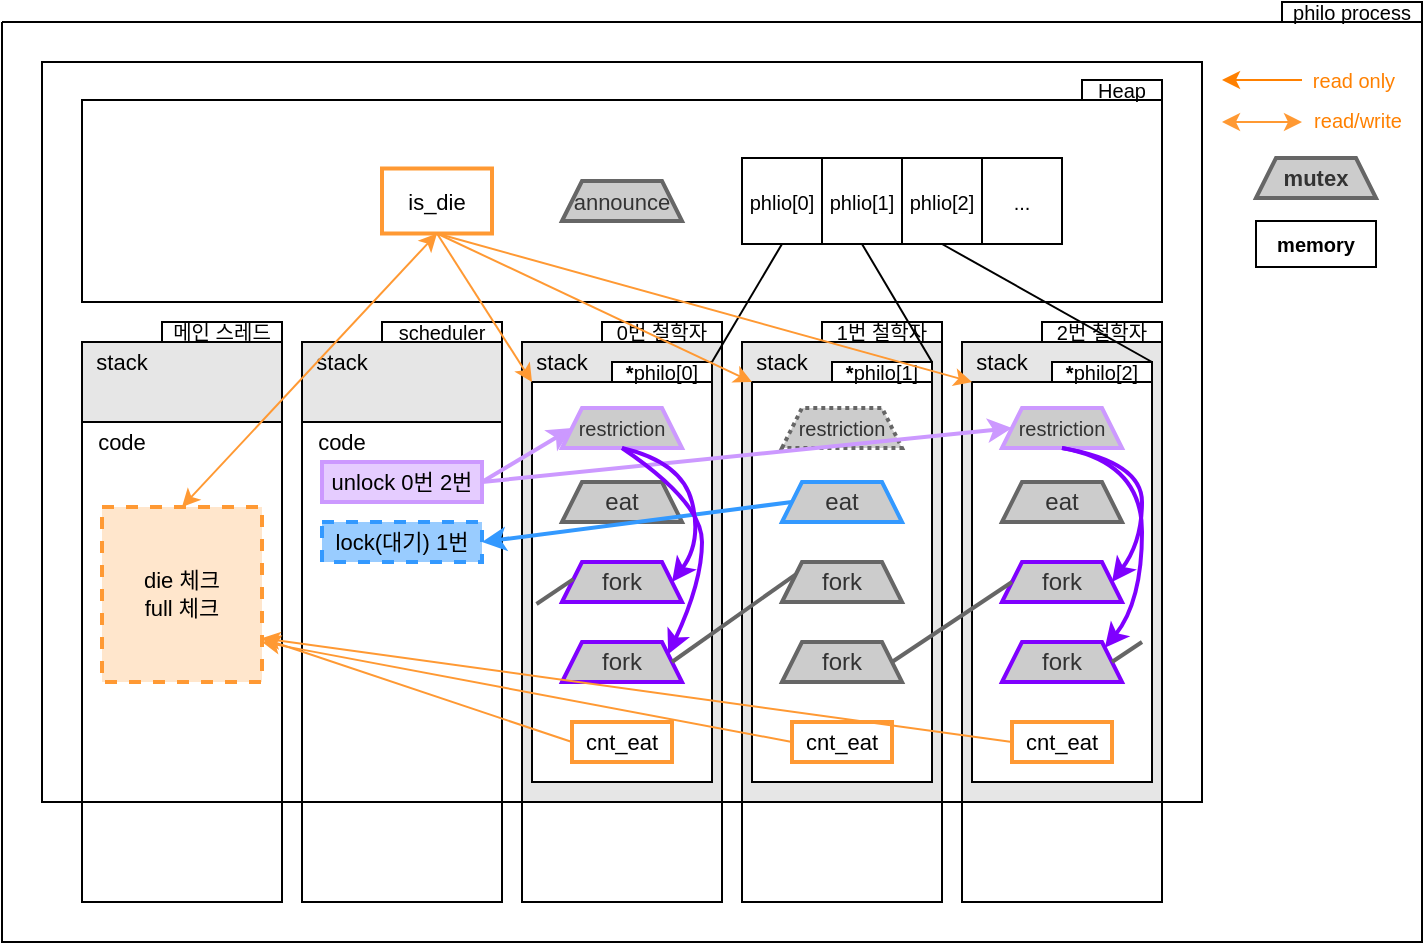 <mxfile version="16.6.4" type="device"><diagram id="tbqiE4dbGTn-jO08lg78" name="Page-1"><mxGraphModel dx="1613" dy="415" grid="1" gridSize="10" guides="1" tooltips="1" connect="1" arrows="1" fold="1" page="1" pageScale="1" pageWidth="827" pageHeight="1169" math="0" shadow="0"><root><mxCell id="0"/><mxCell id="1" parent="0"/><mxCell id="xR-c-VvxrOip-rtL6C1P-1" value="" style="swimlane;startSize=0;fillColor=none;" parent="1" vertex="1"><mxGeometry x="-80" y="30" width="710" height="460" as="geometry"/></mxCell><mxCell id="xR-c-VvxrOip-rtL6C1P-2" value="" style="rounded=0;whiteSpace=wrap;html=1;" parent="xR-c-VvxrOip-rtL6C1P-1" vertex="1"><mxGeometry x="20" y="20" width="580" height="370" as="geometry"/></mxCell><mxCell id="xR-c-VvxrOip-rtL6C1P-21" value="" style="rounded=0;whiteSpace=wrap;html=1;fillColor=default;" parent="xR-c-VvxrOip-rtL6C1P-1" vertex="1"><mxGeometry x="40" y="39" width="540" height="101" as="geometry"/></mxCell><mxCell id="xR-c-VvxrOip-rtL6C1P-22" value="Heap" style="text;html=1;strokeColor=default;fillColor=default;align=center;verticalAlign=middle;whiteSpace=wrap;rounded=0;fontSize=10;" parent="xR-c-VvxrOip-rtL6C1P-1" vertex="1"><mxGeometry x="540" y="29" width="40" height="10" as="geometry"/></mxCell><mxCell id="xR-c-VvxrOip-rtL6C1P-51" value="is_die" style="rounded=0;whiteSpace=wrap;html=1;fontSize=11;strokeColor=#FF9933;fillColor=default;strokeWidth=2;" parent="xR-c-VvxrOip-rtL6C1P-1" vertex="1"><mxGeometry x="190" y="73.25" width="55" height="32.5" as="geometry"/></mxCell><mxCell id="xR-c-VvxrOip-rtL6C1P-58" value="" style="endArrow=classic;html=1;rounded=0;fontSize=8;strokeColor=#FF8000;" parent="xR-c-VvxrOip-rtL6C1P-1" edge="1"><mxGeometry width="50" height="50" relative="1" as="geometry"><mxPoint x="650" y="29" as="sourcePoint"/><mxPoint x="610" y="29" as="targetPoint"/></mxGeometry></mxCell><mxCell id="xR-c-VvxrOip-rtL6C1P-69" value="read only" style="text;html=1;strokeColor=none;fillColor=none;align=center;verticalAlign=middle;whiteSpace=wrap;rounded=0;fontSize=10;fontColor=#FF8000;" parent="xR-c-VvxrOip-rtL6C1P-1" vertex="1"><mxGeometry x="651" y="24" width="50" height="10" as="geometry"/></mxCell><mxCell id="xR-c-VvxrOip-rtL6C1P-24" value="메인 스레드" style="text;html=1;strokeColor=default;fillColor=default;align=center;verticalAlign=middle;whiteSpace=wrap;rounded=0;fontSize=10;" parent="xR-c-VvxrOip-rtL6C1P-1" vertex="1"><mxGeometry x="80" y="150" width="60" height="10" as="geometry"/></mxCell><mxCell id="xR-c-VvxrOip-rtL6C1P-5" value="" style="rounded=0;whiteSpace=wrap;html=1;fillColor=#E6E6E6;" parent="xR-c-VvxrOip-rtL6C1P-1" vertex="1"><mxGeometry x="40" y="160" width="100" height="190" as="geometry"/></mxCell><mxCell id="9Kyh-fDRt-p_6AK05eIm-3" value="scheduler" style="text;html=1;strokeColor=default;fillColor=default;align=center;verticalAlign=middle;whiteSpace=wrap;rounded=0;fontSize=10;" parent="xR-c-VvxrOip-rtL6C1P-1" vertex="1"><mxGeometry x="190" y="150" width="60" height="10" as="geometry"/></mxCell><mxCell id="9Kyh-fDRt-p_6AK05eIm-9" value="0번 철학자" style="text;html=1;strokeColor=default;fillColor=default;align=center;verticalAlign=middle;whiteSpace=wrap;rounded=0;fontSize=10;" parent="xR-c-VvxrOip-rtL6C1P-1" vertex="1"><mxGeometry x="300" y="150" width="60" height="10" as="geometry"/></mxCell><mxCell id="9Kyh-fDRt-p_6AK05eIm-11" value="1번 철학자" style="text;html=1;strokeColor=default;fillColor=default;align=center;verticalAlign=middle;whiteSpace=wrap;rounded=0;fontSize=10;" parent="xR-c-VvxrOip-rtL6C1P-1" vertex="1"><mxGeometry x="410" y="150" width="60" height="10" as="geometry"/></mxCell><mxCell id="9Kyh-fDRt-p_6AK05eIm-16" value="" style="rounded=0;whiteSpace=wrap;html=1;fillColor=default;" parent="xR-c-VvxrOip-rtL6C1P-1" vertex="1"><mxGeometry x="480" y="390" width="100" height="50" as="geometry"/></mxCell><mxCell id="9Kyh-fDRt-p_6AK05eIm-17" value="2번 철학자" style="text;html=1;strokeColor=default;fillColor=default;align=center;verticalAlign=middle;whiteSpace=wrap;rounded=0;fontSize=10;" parent="xR-c-VvxrOip-rtL6C1P-1" vertex="1"><mxGeometry x="520" y="150" width="60" height="10" as="geometry"/></mxCell><mxCell id="9Kyh-fDRt-p_6AK05eIm-20" value="" style="rounded=0;whiteSpace=wrap;html=1;fillColor=#E6E6E6;" parent="xR-c-VvxrOip-rtL6C1P-1" vertex="1"><mxGeometry x="150" y="160" width="100" height="190" as="geometry"/></mxCell><mxCell id="9Kyh-fDRt-p_6AK05eIm-147" style="edgeStyle=orthogonalEdgeStyle;rounded=0;orthogonalLoop=1;jettySize=auto;html=1;exitX=0.5;exitY=1;exitDx=0;exitDy=0;entryX=0.5;entryY=1;entryDx=0;entryDy=0;fontSize=11;strokeColor=#000000;strokeWidth=1;" parent="xR-c-VvxrOip-rtL6C1P-1" source="9Kyh-fDRt-p_6AK05eIm-21" target="xR-c-VvxrOip-rtL6C1P-2" edge="1"><mxGeometry relative="1" as="geometry"/></mxCell><mxCell id="9Kyh-fDRt-p_6AK05eIm-21" value="" style="rounded=0;whiteSpace=wrap;html=1;fillColor=#E6E6E6;" parent="xR-c-VvxrOip-rtL6C1P-1" vertex="1"><mxGeometry x="260" y="160" width="100" height="230" as="geometry"/></mxCell><mxCell id="9Kyh-fDRt-p_6AK05eIm-22" value="" style="rounded=0;whiteSpace=wrap;html=1;fillColor=#E6E6E6;" parent="xR-c-VvxrOip-rtL6C1P-1" vertex="1"><mxGeometry x="370" y="160" width="100" height="230" as="geometry"/></mxCell><mxCell id="9Kyh-fDRt-p_6AK05eIm-23" value="" style="rounded=0;whiteSpace=wrap;html=1;fillColor=#E6E6E6;" parent="xR-c-VvxrOip-rtL6C1P-1" vertex="1"><mxGeometry x="480" y="160" width="100" height="230" as="geometry"/></mxCell><mxCell id="9Kyh-fDRt-p_6AK05eIm-24" value="" style="rounded=0;whiteSpace=wrap;html=1;fillColor=default;" parent="xR-c-VvxrOip-rtL6C1P-1" vertex="1"><mxGeometry x="265" y="180" width="90" height="200" as="geometry"/></mxCell><mxCell id="9Kyh-fDRt-p_6AK05eIm-25" value="&lt;b&gt;*&lt;/b&gt;philo[0]" style="text;html=1;strokeColor=default;fillColor=default;align=center;verticalAlign=middle;whiteSpace=wrap;rounded=0;fontSize=10;" parent="xR-c-VvxrOip-rtL6C1P-1" vertex="1"><mxGeometry x="305" y="170" width="50" height="10" as="geometry"/></mxCell><mxCell id="9Kyh-fDRt-p_6AK05eIm-26" value="" style="rounded=0;whiteSpace=wrap;html=1;fillColor=default;" parent="xR-c-VvxrOip-rtL6C1P-1" vertex="1"><mxGeometry x="375" y="180" width="90" height="200" as="geometry"/></mxCell><mxCell id="9Kyh-fDRt-p_6AK05eIm-27" value="&lt;b&gt;*&lt;/b&gt;philo[1]" style="text;html=1;strokeColor=default;fillColor=default;align=center;verticalAlign=middle;whiteSpace=wrap;rounded=0;fontSize=10;" parent="xR-c-VvxrOip-rtL6C1P-1" vertex="1"><mxGeometry x="415" y="170" width="50" height="10" as="geometry"/></mxCell><mxCell id="9Kyh-fDRt-p_6AK05eIm-28" value="" style="rounded=0;whiteSpace=wrap;html=1;fillColor=default;" parent="xR-c-VvxrOip-rtL6C1P-1" vertex="1"><mxGeometry x="485" y="180" width="90" height="200" as="geometry"/></mxCell><mxCell id="9Kyh-fDRt-p_6AK05eIm-29" value="&lt;b&gt;*&lt;/b&gt;philo[2]" style="text;html=1;strokeColor=default;fillColor=default;align=center;verticalAlign=middle;whiteSpace=wrap;rounded=0;fontSize=10;" parent="xR-c-VvxrOip-rtL6C1P-1" vertex="1"><mxGeometry x="525" y="170" width="50" height="10" as="geometry"/></mxCell><mxCell id="9Kyh-fDRt-p_6AK05eIm-13" value="restriction" style="shape=trapezoid;perimeter=trapezoidPerimeter;whiteSpace=wrap;html=1;fixedSize=1;size=10;fillColor=#CCCCCC;fontColor=#333333;strokeColor=#CC99FF;strokeWidth=2;fontSize=10;" parent="xR-c-VvxrOip-rtL6C1P-1" vertex="1"><mxGeometry x="280" y="193" width="60" height="20" as="geometry"/></mxCell><mxCell id="9Kyh-fDRt-p_6AK05eIm-30" value="restriction" style="shape=trapezoid;perimeter=trapezoidPerimeter;whiteSpace=wrap;html=1;fixedSize=1;size=10;fillColor=#CCCCCC;fontColor=#333333;strokeColor=#666666;strokeWidth=2;fontSize=10;dashed=1;dashPattern=1 1;" parent="xR-c-VvxrOip-rtL6C1P-1" vertex="1"><mxGeometry x="390" y="193" width="60" height="20" as="geometry"/></mxCell><mxCell id="9Kyh-fDRt-p_6AK05eIm-31" value="restriction" style="shape=trapezoid;perimeter=trapezoidPerimeter;whiteSpace=wrap;html=1;fixedSize=1;size=10;fillColor=#CCCCCC;fontColor=#333333;strokeColor=#CC99FF;strokeWidth=2;fontSize=10;" parent="xR-c-VvxrOip-rtL6C1P-1" vertex="1"><mxGeometry x="500" y="193" width="60" height="20" as="geometry"/></mxCell><mxCell id="9Kyh-fDRt-p_6AK05eIm-32" value="eat" style="shape=trapezoid;perimeter=trapezoidPerimeter;whiteSpace=wrap;html=1;fixedSize=1;size=10;fillColor=#CCCCCC;fontColor=#333333;strokeColor=#666666;strokeWidth=2;fontSize=12;" parent="xR-c-VvxrOip-rtL6C1P-1" vertex="1"><mxGeometry x="280" y="230" width="60" height="20" as="geometry"/></mxCell><mxCell id="9Kyh-fDRt-p_6AK05eIm-36" value="eat" style="shape=trapezoid;perimeter=trapezoidPerimeter;whiteSpace=wrap;html=1;fixedSize=1;size=10;fillColor=#CCCCCC;fontColor=#333333;strokeColor=#3399FF;strokeWidth=2;fontSize=12;" parent="xR-c-VvxrOip-rtL6C1P-1" vertex="1"><mxGeometry x="390" y="230" width="60" height="20" as="geometry"/></mxCell><mxCell id="9Kyh-fDRt-p_6AK05eIm-37" value="eat" style="shape=trapezoid;perimeter=trapezoidPerimeter;whiteSpace=wrap;html=1;fixedSize=1;size=10;fillColor=#CCCCCC;fontColor=#333333;strokeColor=#666666;strokeWidth=2;fontSize=12;" parent="xR-c-VvxrOip-rtL6C1P-1" vertex="1"><mxGeometry x="500" y="230" width="60" height="20" as="geometry"/></mxCell><mxCell id="9Kyh-fDRt-p_6AK05eIm-40" value="announce" style="shape=trapezoid;perimeter=trapezoidPerimeter;whiteSpace=wrap;html=1;fixedSize=1;size=10;fillColor=#CCCCCC;fontColor=#333333;strokeColor=#666666;strokeWidth=2;fontSize=11;" parent="xR-c-VvxrOip-rtL6C1P-1" vertex="1"><mxGeometry x="280" y="79.5" width="60" height="20" as="geometry"/></mxCell><mxCell id="9Kyh-fDRt-p_6AK05eIm-41" value="fork" style="shape=trapezoid;perimeter=trapezoidPerimeter;whiteSpace=wrap;html=1;fixedSize=1;size=10;fillColor=#CCCCCC;fontColor=#333333;strokeColor=#7F00FF;strokeWidth=2;fontSize=12;" parent="xR-c-VvxrOip-rtL6C1P-1" vertex="1"><mxGeometry x="280" y="270" width="60" height="20" as="geometry"/></mxCell><mxCell id="9Kyh-fDRt-p_6AK05eIm-42" value="fork" style="shape=trapezoid;perimeter=trapezoidPerimeter;whiteSpace=wrap;html=1;fixedSize=1;size=10;fillColor=#CCCCCC;fontColor=#333333;strokeColor=#666666;strokeWidth=2;fontSize=12;" parent="xR-c-VvxrOip-rtL6C1P-1" vertex="1"><mxGeometry x="390" y="270" width="60" height="20" as="geometry"/></mxCell><mxCell id="9Kyh-fDRt-p_6AK05eIm-43" value="fork" style="shape=trapezoid;perimeter=trapezoidPerimeter;whiteSpace=wrap;html=1;fixedSize=1;size=10;fillColor=#CCCCCC;fontColor=#333333;strokeColor=#7F00FF;strokeWidth=2;fontSize=12;" parent="xR-c-VvxrOip-rtL6C1P-1" vertex="1"><mxGeometry x="280" y="310" width="60" height="20" as="geometry"/></mxCell><mxCell id="9Kyh-fDRt-p_6AK05eIm-44" value="fork" style="shape=trapezoid;perimeter=trapezoidPerimeter;whiteSpace=wrap;html=1;fixedSize=1;size=10;fillColor=#CCCCCC;fontColor=#333333;strokeColor=#666666;strokeWidth=2;fontSize=12;" parent="xR-c-VvxrOip-rtL6C1P-1" vertex="1"><mxGeometry x="390" y="310" width="60" height="20" as="geometry"/></mxCell><mxCell id="9Kyh-fDRt-p_6AK05eIm-93" value="fork" style="shape=trapezoid;perimeter=trapezoidPerimeter;whiteSpace=wrap;html=1;fixedSize=1;size=10;fillColor=#CCCCCC;fontColor=#333333;strokeColor=#7F00FF;strokeWidth=2;fontSize=12;" parent="xR-c-VvxrOip-rtL6C1P-1" vertex="1"><mxGeometry x="500" y="270" width="60" height="20" as="geometry"/></mxCell><mxCell id="9Kyh-fDRt-p_6AK05eIm-94" value="fork" style="shape=trapezoid;perimeter=trapezoidPerimeter;whiteSpace=wrap;html=1;fixedSize=1;size=10;fillColor=#CCCCCC;fontColor=#333333;strokeColor=#7F00FF;strokeWidth=2;fontSize=12;" parent="xR-c-VvxrOip-rtL6C1P-1" vertex="1"><mxGeometry x="500" y="310" width="60" height="20" as="geometry"/></mxCell><mxCell id="9Kyh-fDRt-p_6AK05eIm-96" value="" style="endArrow=none;html=1;rounded=0;fontSize=11;entryX=1;entryY=0.5;entryDx=0;entryDy=0;exitX=0;exitY=0.25;exitDx=0;exitDy=0;strokeWidth=2;strokeColor=#666666;" parent="xR-c-VvxrOip-rtL6C1P-1" source="9Kyh-fDRt-p_6AK05eIm-42" target="9Kyh-fDRt-p_6AK05eIm-43" edge="1"><mxGeometry width="50" height="50" relative="1" as="geometry"><mxPoint x="230" y="320" as="sourcePoint"/><mxPoint x="280" y="270" as="targetPoint"/></mxGeometry></mxCell><mxCell id="9Kyh-fDRt-p_6AK05eIm-98" value="" style="endArrow=none;html=1;rounded=0;fontSize=11;entryX=1;entryY=0.5;entryDx=0;entryDy=0;exitX=0;exitY=0.5;exitDx=0;exitDy=0;strokeWidth=2;strokeColor=#666666;" parent="xR-c-VvxrOip-rtL6C1P-1" source="9Kyh-fDRt-p_6AK05eIm-93" target="9Kyh-fDRt-p_6AK05eIm-44" edge="1"><mxGeometry width="50" height="50" relative="1" as="geometry"><mxPoint x="405" y="330" as="sourcePoint"/><mxPoint x="345" y="290" as="targetPoint"/></mxGeometry></mxCell><mxCell id="9Kyh-fDRt-p_6AK05eIm-99" value="" style="endArrow=none;html=1;rounded=0;fontSize=11;exitX=1;exitY=0.5;exitDx=0;exitDy=0;strokeWidth=2;strokeColor=#666666;" parent="xR-c-VvxrOip-rtL6C1P-1" source="9Kyh-fDRt-p_6AK05eIm-94" edge="1"><mxGeometry width="50" height="50" relative="1" as="geometry"><mxPoint x="515" y="290" as="sourcePoint"/><mxPoint x="570" y="310" as="targetPoint"/></mxGeometry></mxCell><mxCell id="9Kyh-fDRt-p_6AK05eIm-102" value="" style="endArrow=none;html=1;rounded=0;fontSize=11;exitX=1;exitY=0.5;exitDx=0;exitDy=0;strokeWidth=2;strokeColor=#666666;entryX=0.983;entryY=0.797;entryDx=0;entryDy=0;entryPerimeter=0;" parent="xR-c-VvxrOip-rtL6C1P-1" edge="1"><mxGeometry width="50" height="50" relative="1" as="geometry"><mxPoint x="267.26" y="291" as="sourcePoint"/><mxPoint x="285.73" y="278.52" as="targetPoint"/></mxGeometry></mxCell><mxCell id="9Kyh-fDRt-p_6AK05eIm-105" value="stack" style="text;html=1;strokeColor=none;fillColor=none;align=center;verticalAlign=middle;whiteSpace=wrap;rounded=0;fontSize=11;" parent="xR-c-VvxrOip-rtL6C1P-1" vertex="1"><mxGeometry x="480" y="160" width="40" height="20" as="geometry"/></mxCell><mxCell id="9Kyh-fDRt-p_6AK05eIm-106" value="stack" style="text;html=1;strokeColor=none;fillColor=none;align=center;verticalAlign=middle;whiteSpace=wrap;rounded=0;fontSize=11;" parent="xR-c-VvxrOip-rtL6C1P-1" vertex="1"><mxGeometry x="370" y="160" width="40" height="20" as="geometry"/></mxCell><mxCell id="9Kyh-fDRt-p_6AK05eIm-107" value="stack" style="text;html=1;strokeColor=none;fillColor=none;align=center;verticalAlign=middle;whiteSpace=wrap;rounded=0;fontSize=11;" parent="xR-c-VvxrOip-rtL6C1P-1" vertex="1"><mxGeometry x="260" y="160" width="40" height="20" as="geometry"/></mxCell><mxCell id="9Kyh-fDRt-p_6AK05eIm-108" value="stack" style="text;html=1;strokeColor=none;fillColor=none;align=center;verticalAlign=middle;whiteSpace=wrap;rounded=0;fontSize=11;" parent="xR-c-VvxrOip-rtL6C1P-1" vertex="1"><mxGeometry x="150" y="160" width="40" height="20" as="geometry"/></mxCell><mxCell id="9Kyh-fDRt-p_6AK05eIm-109" value="stack" style="text;html=1;strokeColor=none;fillColor=none;align=center;verticalAlign=middle;whiteSpace=wrap;rounded=0;fontSize=11;" parent="xR-c-VvxrOip-rtL6C1P-1" vertex="1"><mxGeometry x="40" y="160" width="40" height="20" as="geometry"/></mxCell><mxCell id="xR-c-VvxrOip-rtL6C1P-14" value="" style="rounded=0;whiteSpace=wrap;html=1;fillColor=default;" parent="xR-c-VvxrOip-rtL6C1P-1" vertex="1"><mxGeometry x="150" y="200" width="100" height="190" as="geometry"/></mxCell><mxCell id="9Kyh-fDRt-p_6AK05eIm-111" value="code" style="text;html=1;strokeColor=none;fillColor=none;align=center;verticalAlign=middle;whiteSpace=wrap;rounded=0;fontSize=11;" parent="xR-c-VvxrOip-rtL6C1P-1" vertex="1"><mxGeometry x="150" y="200" width="40" height="20" as="geometry"/></mxCell><mxCell id="9Kyh-fDRt-p_6AK05eIm-112" value="" style="endArrow=classic;html=1;rounded=0;fontSize=11;strokeColor=#CC99FF;strokeWidth=2;entryX=0;entryY=0.5;entryDx=0;entryDy=0;exitX=1;exitY=0.5;exitDx=0;exitDy=0;" parent="xR-c-VvxrOip-rtL6C1P-1" source="9Kyh-fDRt-p_6AK05eIm-113" target="9Kyh-fDRt-p_6AK05eIm-13" edge="1"><mxGeometry width="50" height="50" relative="1" as="geometry"><mxPoint x="230" y="250" as="sourcePoint"/><mxPoint x="280" y="200" as="targetPoint"/></mxGeometry></mxCell><mxCell id="9Kyh-fDRt-p_6AK05eIm-113" value="unlock 0번 2번" style="rounded=0;whiteSpace=wrap;html=1;fontSize=11;strokeWidth=2;fillColor=#E5CCFF;strokeColor=#CC99FF;" parent="xR-c-VvxrOip-rtL6C1P-1" vertex="1"><mxGeometry x="160" y="220" width="80" height="20" as="geometry"/></mxCell><mxCell id="9Kyh-fDRt-p_6AK05eIm-114" value="" style="endArrow=classic;html=1;rounded=0;fontSize=11;strokeColor=#CC99FF;strokeWidth=2;entryX=0;entryY=0.5;entryDx=0;entryDy=0;exitX=1;exitY=0.5;exitDx=0;exitDy=0;" parent="xR-c-VvxrOip-rtL6C1P-1" source="9Kyh-fDRt-p_6AK05eIm-113" target="9Kyh-fDRt-p_6AK05eIm-31" edge="1"><mxGeometry width="50" height="50" relative="1" as="geometry"><mxPoint x="250" y="240" as="sourcePoint"/><mxPoint x="295" y="213" as="targetPoint"/></mxGeometry></mxCell><mxCell id="9Kyh-fDRt-p_6AK05eIm-115" value="lock(대기) 1번" style="rounded=0;whiteSpace=wrap;html=1;fontSize=11;strokeWidth=2;fillColor=#99CCFF;strokeColor=#3399FF;dashed=1;" parent="xR-c-VvxrOip-rtL6C1P-1" vertex="1"><mxGeometry x="160" y="250" width="80" height="20" as="geometry"/></mxCell><mxCell id="9Kyh-fDRt-p_6AK05eIm-116" value="" style="endArrow=classic;html=1;rounded=0;fontSize=11;strokeColor=#3399FF;strokeWidth=2;entryX=1;entryY=0.5;entryDx=0;entryDy=0;exitX=0;exitY=0.5;exitDx=0;exitDy=0;" parent="xR-c-VvxrOip-rtL6C1P-1" source="9Kyh-fDRt-p_6AK05eIm-36" target="9Kyh-fDRt-p_6AK05eIm-115" edge="1"><mxGeometry width="50" height="50" relative="1" as="geometry"><mxPoint x="250" y="240" as="sourcePoint"/><mxPoint x="515" y="213" as="targetPoint"/></mxGeometry></mxCell><mxCell id="9Kyh-fDRt-p_6AK05eIm-117" value="" style="curved=1;endArrow=classic;html=1;rounded=0;fontSize=11;strokeColor=#7F00FF;strokeWidth=2;exitX=0.5;exitY=1;exitDx=0;exitDy=0;entryX=1;entryY=0.5;entryDx=0;entryDy=0;" parent="xR-c-VvxrOip-rtL6C1P-1" source="9Kyh-fDRt-p_6AK05eIm-13" target="9Kyh-fDRt-p_6AK05eIm-41" edge="1"><mxGeometry width="50" height="50" relative="1" as="geometry"><mxPoint x="300" y="220" as="sourcePoint"/><mxPoint x="350" y="170" as="targetPoint"/><Array as="points"><mxPoint x="340" y="220"/><mxPoint x="350" y="260"/></Array></mxGeometry></mxCell><mxCell id="9Kyh-fDRt-p_6AK05eIm-118" value="" style="curved=1;endArrow=classic;html=1;rounded=0;fontSize=11;strokeColor=#7F00FF;strokeWidth=2;exitX=0.5;exitY=1;exitDx=0;exitDy=0;entryX=1;entryY=0.25;entryDx=0;entryDy=0;" parent="xR-c-VvxrOip-rtL6C1P-1" source="9Kyh-fDRt-p_6AK05eIm-13" target="9Kyh-fDRt-p_6AK05eIm-43" edge="1"><mxGeometry width="50" height="50" relative="1" as="geometry"><mxPoint x="320" y="223" as="sourcePoint"/><mxPoint x="345" y="290" as="targetPoint"/><Array as="points"><mxPoint x="350" y="240"/><mxPoint x="350" y="280"/></Array></mxGeometry></mxCell><mxCell id="9Kyh-fDRt-p_6AK05eIm-136" value="" style="curved=1;endArrow=classic;html=1;rounded=0;fontSize=11;strokeColor=#7F00FF;strokeWidth=2;exitX=0.5;exitY=1;exitDx=0;exitDy=0;entryX=1;entryY=0.5;entryDx=0;entryDy=0;" parent="xR-c-VvxrOip-rtL6C1P-1" source="9Kyh-fDRt-p_6AK05eIm-31" target="9Kyh-fDRt-p_6AK05eIm-93" edge="1"><mxGeometry width="50" height="50" relative="1" as="geometry"><mxPoint x="320" y="223" as="sourcePoint"/><mxPoint x="343.077" y="326.154" as="targetPoint"/><Array as="points"><mxPoint x="570" y="220"/><mxPoint x="570" y="260"/></Array></mxGeometry></mxCell><mxCell id="9Kyh-fDRt-p_6AK05eIm-139" value="" style="rounded=0;whiteSpace=wrap;html=1;fillColor=default;" parent="xR-c-VvxrOip-rtL6C1P-1" vertex="1"><mxGeometry x="40" y="200" width="100" height="190" as="geometry"/></mxCell><mxCell id="9Kyh-fDRt-p_6AK05eIm-140" value="code" style="text;html=1;strokeColor=none;fillColor=none;align=center;verticalAlign=middle;whiteSpace=wrap;rounded=0;fontSize=11;" parent="xR-c-VvxrOip-rtL6C1P-1" vertex="1"><mxGeometry x="40" y="200" width="40" height="20" as="geometry"/></mxCell><mxCell id="9Kyh-fDRt-p_6AK05eIm-141" value="die 체크&lt;br&gt;full 체크" style="rounded=0;whiteSpace=wrap;html=1;dashed=1;fontSize=11;strokeColor=#FF9933;strokeWidth=2;fillColor=#FFE6CC;" parent="xR-c-VvxrOip-rtL6C1P-1" vertex="1"><mxGeometry x="50" y="242.5" width="80" height="87.5" as="geometry"/></mxCell><mxCell id="9Kyh-fDRt-p_6AK05eIm-142" value="" style="endArrow=none;html=1;rounded=0;fontSize=10;strokeColor=#000000;strokeWidth=1;entryX=0.5;entryY=1;entryDx=0;entryDy=0;exitX=1;exitY=0;exitDx=0;exitDy=0;" parent="xR-c-VvxrOip-rtL6C1P-1" source="9Kyh-fDRt-p_6AK05eIm-25" target="xR-c-VvxrOip-rtL6C1P-45" edge="1"><mxGeometry width="50" height="50" relative="1" as="geometry"><mxPoint x="320" y="280" as="sourcePoint"/><mxPoint x="370" y="230" as="targetPoint"/></mxGeometry></mxCell><mxCell id="9Kyh-fDRt-p_6AK05eIm-143" value="" style="endArrow=none;html=1;rounded=0;fontSize=10;strokeColor=#000000;strokeWidth=1;entryX=0.5;entryY=1;entryDx=0;entryDy=0;exitX=1;exitY=0;exitDx=0;exitDy=0;" parent="xR-c-VvxrOip-rtL6C1P-1" source="9Kyh-fDRt-p_6AK05eIm-27" target="xR-c-VvxrOip-rtL6C1P-46" edge="1"><mxGeometry width="50" height="50" relative="1" as="geometry"><mxPoint x="365" y="180" as="sourcePoint"/><mxPoint x="390" y="133" as="targetPoint"/></mxGeometry></mxCell><mxCell id="9Kyh-fDRt-p_6AK05eIm-144" value="" style="endArrow=none;html=1;rounded=0;fontSize=10;strokeColor=#000000;strokeWidth=1;entryX=0.5;entryY=1;entryDx=0;entryDy=0;exitX=1;exitY=0;exitDx=0;exitDy=0;" parent="xR-c-VvxrOip-rtL6C1P-1" source="9Kyh-fDRt-p_6AK05eIm-29" target="xR-c-VvxrOip-rtL6C1P-47" edge="1"><mxGeometry width="50" height="50" relative="1" as="geometry"><mxPoint x="375" y="190" as="sourcePoint"/><mxPoint x="400" y="143" as="targetPoint"/></mxGeometry></mxCell><mxCell id="9Kyh-fDRt-p_6AK05eIm-110" value="" style="group;fontSize=13;" parent="xR-c-VvxrOip-rtL6C1P-1" vertex="1" connectable="0"><mxGeometry x="370" y="68" width="160" height="43" as="geometry"/></mxCell><mxCell id="xR-c-VvxrOip-rtL6C1P-45" value="phlio[0]" style="rounded=0;whiteSpace=wrap;html=1;fontSize=10;strokeColor=default;fillColor=default;" parent="9Kyh-fDRt-p_6AK05eIm-110" vertex="1"><mxGeometry width="40" height="43" as="geometry"/></mxCell><mxCell id="xR-c-VvxrOip-rtL6C1P-46" value="&lt;span style=&quot;font-size: 10px;&quot;&gt;phlio[1]&lt;/span&gt;" style="rounded=0;whiteSpace=wrap;html=1;fontSize=10;strokeColor=default;fillColor=default;" parent="9Kyh-fDRt-p_6AK05eIm-110" vertex="1"><mxGeometry x="40" width="40" height="43" as="geometry"/></mxCell><mxCell id="xR-c-VvxrOip-rtL6C1P-47" value="&lt;span style=&quot;font-size: 10px;&quot;&gt;phlio[2]&lt;/span&gt;" style="rounded=0;whiteSpace=wrap;html=1;fontSize=10;strokeColor=default;fillColor=default;" parent="9Kyh-fDRt-p_6AK05eIm-110" vertex="1"><mxGeometry x="80" width="40" height="43" as="geometry"/></mxCell><mxCell id="xR-c-VvxrOip-rtL6C1P-48" value="..." style="rounded=0;whiteSpace=wrap;html=1;fontSize=10;strokeColor=default;fillColor=default;" parent="9Kyh-fDRt-p_6AK05eIm-110" vertex="1"><mxGeometry x="120" width="40" height="43" as="geometry"/></mxCell><mxCell id="9Kyh-fDRt-p_6AK05eIm-146" value="cnt_eat" style="rounded=0;whiteSpace=wrap;html=1;fontSize=11;strokeWidth=2;fillColor=#FFFFFF;strokeColor=#FF9933;" parent="xR-c-VvxrOip-rtL6C1P-1" vertex="1"><mxGeometry x="285" y="350" width="50" height="20" as="geometry"/></mxCell><mxCell id="9Kyh-fDRt-p_6AK05eIm-148" value="" style="rounded=0;whiteSpace=wrap;html=1;fillColor=default;" parent="xR-c-VvxrOip-rtL6C1P-1" vertex="1"><mxGeometry x="370" y="390" width="100" height="50" as="geometry"/></mxCell><mxCell id="9Kyh-fDRt-p_6AK05eIm-149" value="" style="rounded=0;whiteSpace=wrap;html=1;fillColor=default;" parent="xR-c-VvxrOip-rtL6C1P-1" vertex="1"><mxGeometry x="260" y="390" width="100" height="50" as="geometry"/></mxCell><mxCell id="9Kyh-fDRt-p_6AK05eIm-150" value="" style="rounded=0;whiteSpace=wrap;html=1;fillColor=default;" parent="xR-c-VvxrOip-rtL6C1P-1" vertex="1"><mxGeometry x="150" y="390" width="100" height="50" as="geometry"/></mxCell><mxCell id="9Kyh-fDRt-p_6AK05eIm-152" value="" style="rounded=0;whiteSpace=wrap;html=1;fillColor=default;" parent="xR-c-VvxrOip-rtL6C1P-1" vertex="1"><mxGeometry x="40" y="390" width="100" height="50" as="geometry"/></mxCell><mxCell id="9Kyh-fDRt-p_6AK05eIm-155" value="cnt_eat" style="rounded=0;whiteSpace=wrap;html=1;fontSize=11;strokeWidth=2;fillColor=#FFFFFF;strokeColor=#FF9933;" parent="xR-c-VvxrOip-rtL6C1P-1" vertex="1"><mxGeometry x="395" y="350" width="50" height="20" as="geometry"/></mxCell><mxCell id="9Kyh-fDRt-p_6AK05eIm-156" value="cnt_eat" style="rounded=0;whiteSpace=wrap;html=1;fontSize=11;strokeWidth=2;fillColor=#FFFFFF;strokeColor=#FF9933;" parent="xR-c-VvxrOip-rtL6C1P-1" vertex="1"><mxGeometry x="505" y="350" width="50" height="20" as="geometry"/></mxCell><mxCell id="9Kyh-fDRt-p_6AK05eIm-157" value="" style="endArrow=classic;html=1;rounded=0;fontSize=11;strokeColor=#FF9933;strokeWidth=1;exitX=0;exitY=0.5;exitDx=0;exitDy=0;entryX=1;entryY=0.75;entryDx=0;entryDy=0;" parent="xR-c-VvxrOip-rtL6C1P-1" source="9Kyh-fDRt-p_6AK05eIm-146" target="9Kyh-fDRt-p_6AK05eIm-141" edge="1"><mxGeometry width="50" height="50" relative="1" as="geometry"><mxPoint x="320" y="290" as="sourcePoint"/><mxPoint x="370" y="240" as="targetPoint"/></mxGeometry></mxCell><mxCell id="9Kyh-fDRt-p_6AK05eIm-159" value="" style="endArrow=classic;html=1;rounded=0;fontSize=11;strokeColor=#FF9933;strokeWidth=1;exitX=0;exitY=0.5;exitDx=0;exitDy=0;entryX=1;entryY=0.75;entryDx=0;entryDy=0;" parent="xR-c-VvxrOip-rtL6C1P-1" source="9Kyh-fDRt-p_6AK05eIm-156" target="9Kyh-fDRt-p_6AK05eIm-141" edge="1"><mxGeometry width="50" height="50" relative="1" as="geometry"><mxPoint x="305" y="380" as="sourcePoint"/><mxPoint x="150" y="328.125" as="targetPoint"/></mxGeometry></mxCell><mxCell id="9Kyh-fDRt-p_6AK05eIm-161" value="" style="endArrow=classic;html=1;rounded=0;fontSize=11;strokeColor=#FF9933;strokeWidth=1;exitX=0.5;exitY=1;exitDx=0;exitDy=0;entryX=0;entryY=0;entryDx=0;entryDy=0;" parent="xR-c-VvxrOip-rtL6C1P-1" source="xR-c-VvxrOip-rtL6C1P-51" target="9Kyh-fDRt-p_6AK05eIm-24" edge="1"><mxGeometry width="50" height="50" relative="1" as="geometry"><mxPoint x="305" y="380" as="sourcePoint"/><mxPoint x="150" y="328.125" as="targetPoint"/></mxGeometry></mxCell><mxCell id="9Kyh-fDRt-p_6AK05eIm-162" value="" style="endArrow=classic;html=1;rounded=0;fontSize=11;strokeColor=#FF9933;strokeWidth=1;exitX=0.5;exitY=1;exitDx=0;exitDy=0;entryX=0;entryY=0;entryDx=0;entryDy=0;" parent="xR-c-VvxrOip-rtL6C1P-1" source="xR-c-VvxrOip-rtL6C1P-51" target="9Kyh-fDRt-p_6AK05eIm-26" edge="1"><mxGeometry width="50" height="50" relative="1" as="geometry"><mxPoint x="227.5" y="115.75" as="sourcePoint"/><mxPoint x="275" y="190" as="targetPoint"/></mxGeometry></mxCell><mxCell id="9Kyh-fDRt-p_6AK05eIm-163" value="" style="endArrow=classic;html=1;rounded=0;fontSize=11;strokeColor=#FF9933;strokeWidth=1;exitX=0.5;exitY=1;exitDx=0;exitDy=0;entryX=0;entryY=0;entryDx=0;entryDy=0;" parent="xR-c-VvxrOip-rtL6C1P-1" source="xR-c-VvxrOip-rtL6C1P-51" target="9Kyh-fDRt-p_6AK05eIm-28" edge="1"><mxGeometry width="50" height="50" relative="1" as="geometry"><mxPoint x="237.5" y="125.75" as="sourcePoint"/><mxPoint x="285" y="200" as="targetPoint"/></mxGeometry></mxCell><mxCell id="9Kyh-fDRt-p_6AK05eIm-165" value="" style="endArrow=classic;startArrow=classic;html=1;rounded=0;fontSize=11;strokeColor=#FF9933;strokeWidth=1;" parent="xR-c-VvxrOip-rtL6C1P-1" edge="1"><mxGeometry width="50" height="50" relative="1" as="geometry"><mxPoint x="650" y="50" as="sourcePoint"/><mxPoint x="610" y="50" as="targetPoint"/></mxGeometry></mxCell><mxCell id="9Kyh-fDRt-p_6AK05eIm-166" value="read/write" style="text;html=1;strokeColor=none;fillColor=none;align=center;verticalAlign=middle;whiteSpace=wrap;rounded=0;fontSize=10;fontColor=#FF8000;" parent="xR-c-VvxrOip-rtL6C1P-1" vertex="1"><mxGeometry x="653" y="44" width="50" height="10" as="geometry"/></mxCell><mxCell id="9Kyh-fDRt-p_6AK05eIm-167" value="" style="endArrow=classic;startArrow=classic;html=1;rounded=0;fontSize=11;strokeColor=#FF9933;strokeWidth=1;entryX=0.5;entryY=1;entryDx=0;entryDy=0;exitX=0.5;exitY=0;exitDx=0;exitDy=0;" parent="xR-c-VvxrOip-rtL6C1P-1" source="9Kyh-fDRt-p_6AK05eIm-141" target="xR-c-VvxrOip-rtL6C1P-51" edge="1"><mxGeometry width="50" height="50" relative="1" as="geometry"><mxPoint x="660" y="60" as="sourcePoint"/><mxPoint x="620" y="60" as="targetPoint"/></mxGeometry></mxCell><mxCell id="9Kyh-fDRt-p_6AK05eIm-168" value="mutex" style="shape=trapezoid;perimeter=trapezoidPerimeter;whiteSpace=wrap;html=1;fixedSize=1;size=10;fillColor=#CCCCCC;fontColor=#333333;strokeColor=#666666;strokeWidth=2;fontSize=11;fontStyle=1" parent="xR-c-VvxrOip-rtL6C1P-1" vertex="1"><mxGeometry x="627" y="68" width="60" height="20" as="geometry"/></mxCell><mxCell id="9Kyh-fDRt-p_6AK05eIm-169" value="&lt;b&gt;memory&lt;/b&gt;" style="rounded=0;whiteSpace=wrap;html=1;fontSize=10;strokeColor=default;fillColor=default;" parent="xR-c-VvxrOip-rtL6C1P-1" vertex="1"><mxGeometry x="627" y="99.5" width="60" height="23" as="geometry"/></mxCell><mxCell id="9Kyh-fDRt-p_6AK05eIm-137" value="" style="curved=1;endArrow=classic;html=1;rounded=0;fontSize=11;strokeColor=#7F00FF;strokeWidth=2;entryX=1;entryY=0;entryDx=0;entryDy=0;exitX=0.5;exitY=1;exitDx=0;exitDy=0;" parent="xR-c-VvxrOip-rtL6C1P-1" target="9Kyh-fDRt-p_6AK05eIm-94" edge="1" source="9Kyh-fDRt-p_6AK05eIm-31"><mxGeometry width="50" height="50" relative="1" as="geometry"><mxPoint x="540" y="200" as="sourcePoint"/><mxPoint x="575" y="280" as="targetPoint"/><Array as="points"><mxPoint x="570" y="220"/><mxPoint x="570" y="290"/></Array></mxGeometry></mxCell><mxCell id="xR-c-VvxrOip-rtL6C1P-50" value="philo process" style="text;html=1;strokeColor=default;fillColor=default;align=center;verticalAlign=middle;whiteSpace=wrap;rounded=0;fontSize=10;" parent="1" vertex="1"><mxGeometry x="560" y="20" width="70" height="10" as="geometry"/></mxCell><mxCell id="9Kyh-fDRt-p_6AK05eIm-158" value="" style="endArrow=classic;html=1;rounded=0;fontSize=11;strokeColor=#FF9933;strokeWidth=1;exitX=0;exitY=0.5;exitDx=0;exitDy=0;" parent="1" source="9Kyh-fDRt-p_6AK05eIm-155" edge="1"><mxGeometry width="50" height="50" relative="1" as="geometry"><mxPoint x="215" y="400" as="sourcePoint"/><mxPoint x="50" y="340" as="targetPoint"/></mxGeometry></mxCell></root></mxGraphModel></diagram></mxfile>